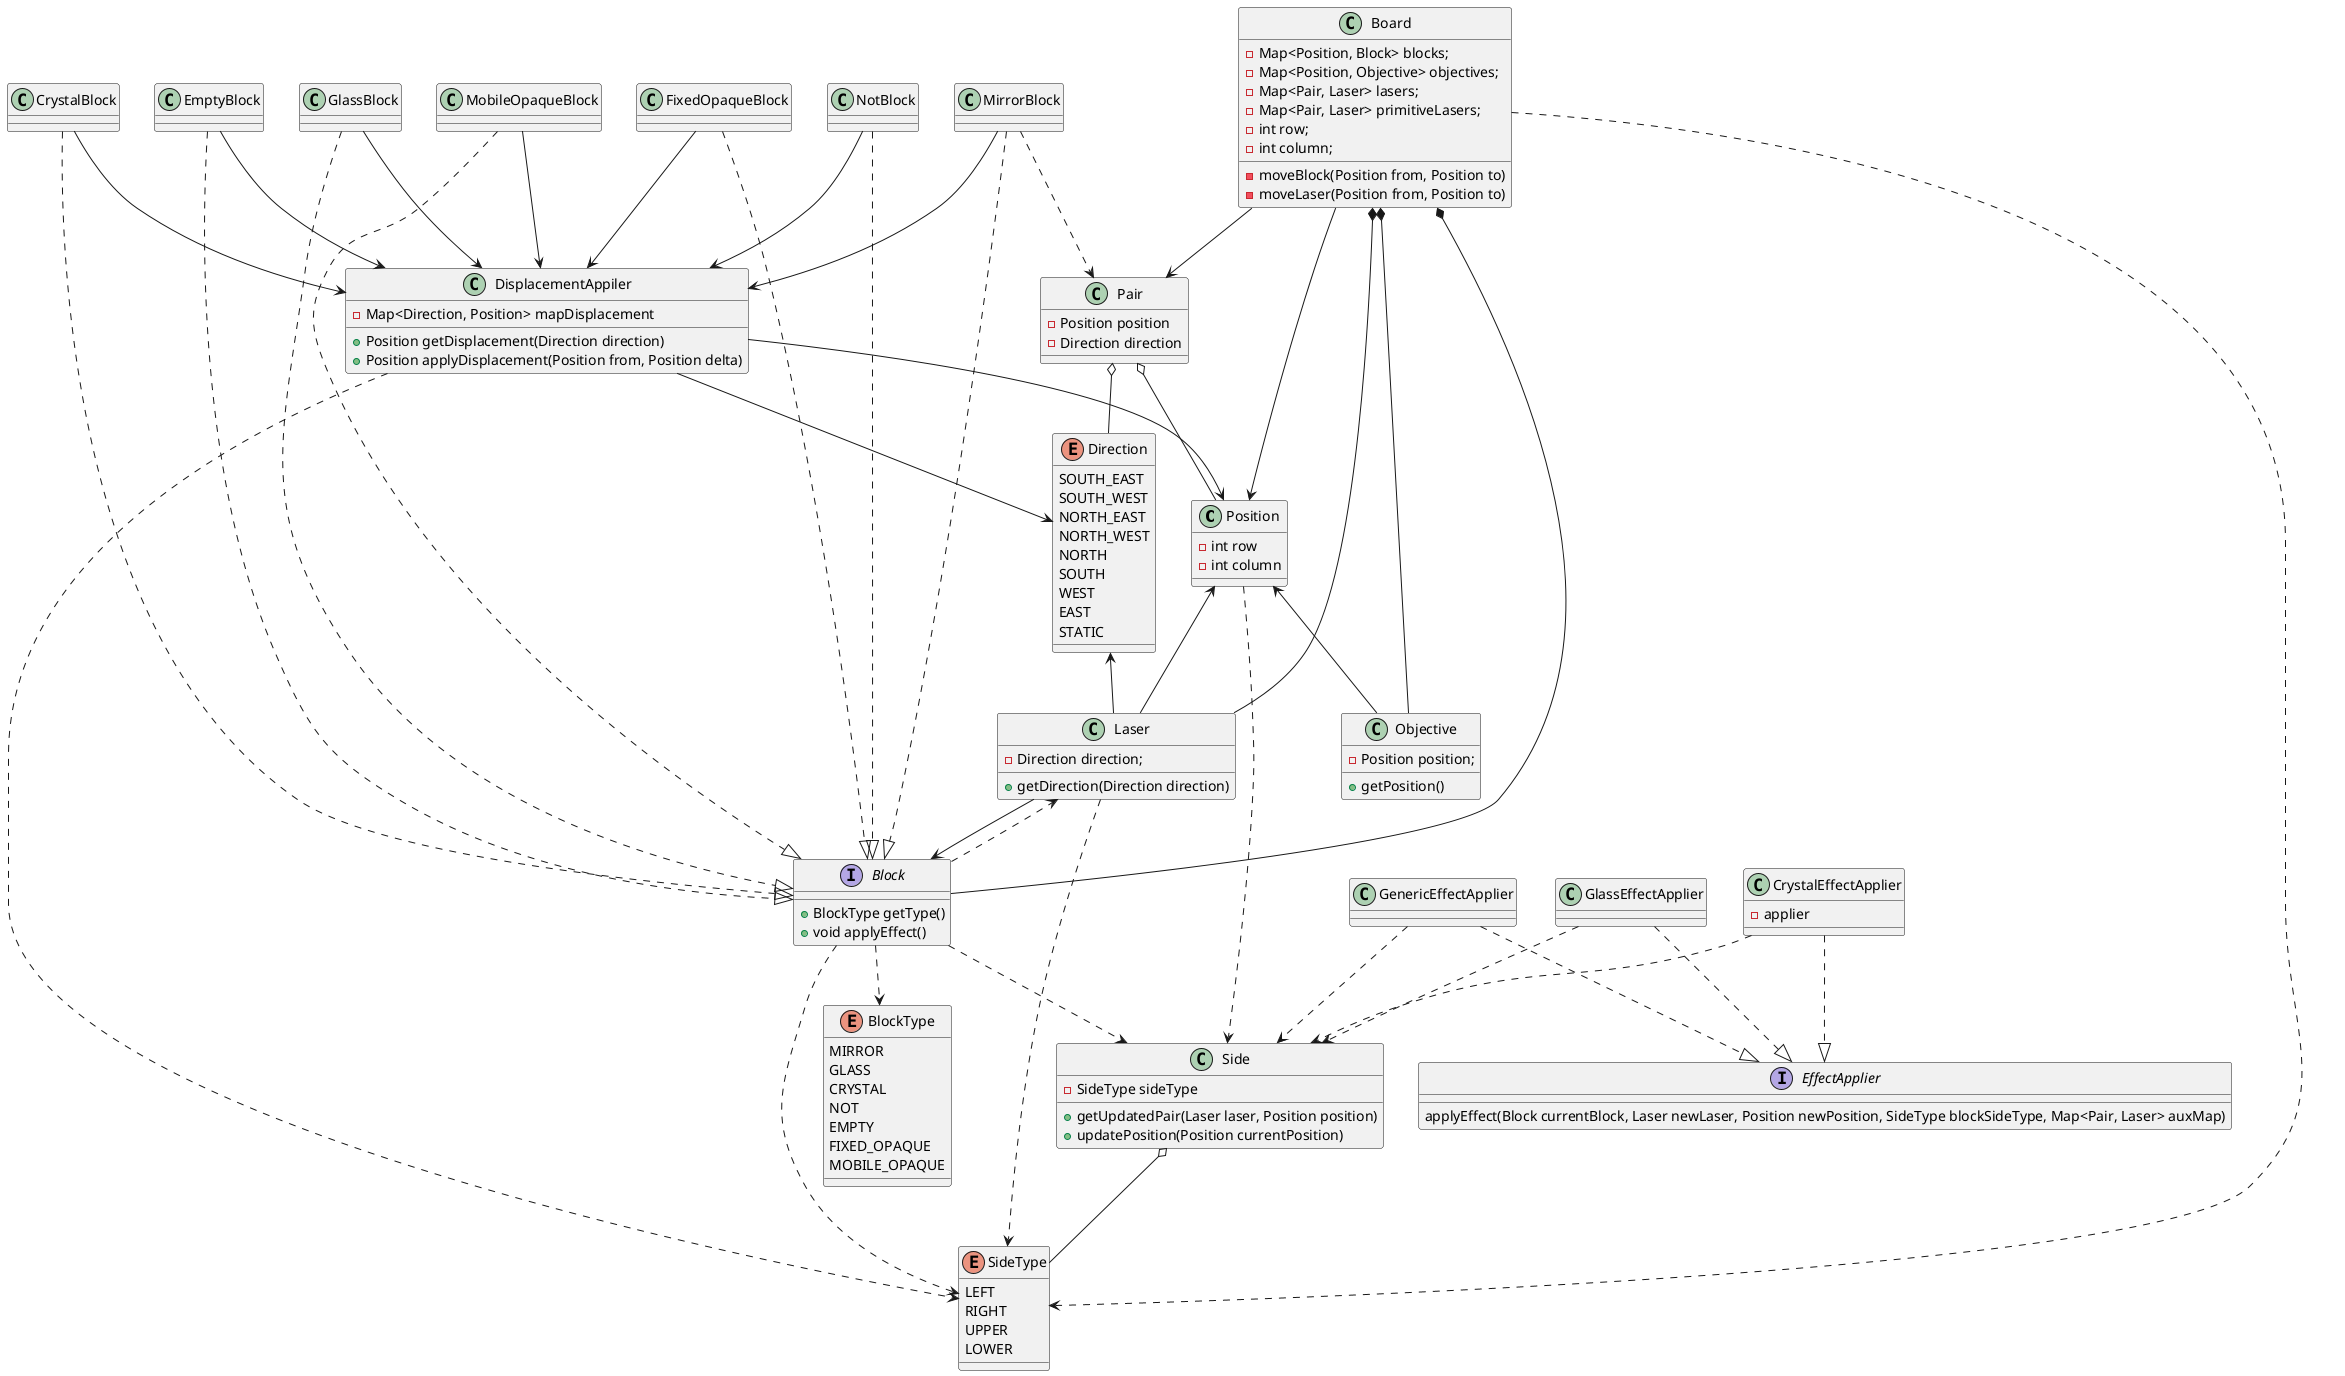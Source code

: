 @startuml

class Position {
    - int row
    - int column
}

enum Direction {
    SOUTH_EAST
    SOUTH_WEST
    NORTH_EAST
    NORTH_WEST
    NORTH
    SOUTH
    WEST
    EAST
    STATIC
}

class Board {
    - Map<Position, Block> blocks;
    - Map<Position, Objective> objectives;
    - Map<Pair, Laser> lasers;
    - Map<Pair, Laser> primitiveLasers;
    - int row;
    - int column;
    -moveBlock(Position from, Position to)
    -moveLaser(Position from, Position to)
}

enum BlockType {
    MIRROR
    GLASS
    CRYSTAL
    NOT
    EMPTY
    FIXED_OPAQUE
    MOBILE_OPAQUE
}

class Objective {
    - Position position;
    + getPosition()
}

class Laser {
    - Direction direction;
    + getDirection(Direction direction)
}

class DisplacementAppiler {
    - Map<Direction, Position> mapDisplacement
    + Position getDisplacement(Direction direction)
    + Position applyDisplacement(Position from, Position delta)
}

interface Block {
    + BlockType getType()
    + void applyEffect()
}

class Pair {
    - Position position
    - Direction direction
}

enum SideType {
    LEFT
    RIGHT
    UPPER
    LOWER
}

class Side {
    -SideType sideType
    +getUpdatedPair(Laser laser, Position position)
    +updatePosition(Position currentPosition)
}

class GenericEffectApplier {
}

interface EffectApplier {
  applyEffect(Block currentBlock, Laser newLaser, Position newPosition, SideType blockSideType, Map<Pair, Laser> auxMap)
}

class GlassEffectApplier {
}

class CrystalEffectApplier {
    -applier
}


CrystalEffectApplier ..|> EffectApplier
GlassEffectApplier ..|> EffectApplier
GenericEffectApplier ..|> EffectApplier

Block ..> Side
Pair o-- Position
Pair o-- Direction
Board --> Pair
Board *-- Objective
Board *-- Laser
Board *-- Block
Board --> Position
Position..> Side
MirrorBlock ..|> Block
CrystalBlock ..|> Block
EmptyBlock ..|> Block
GlassBlock ..|> Block
MobileOpaqueBlock ..|> Block
FixedOpaqueBlock ..|> Block
NotBlock ..|> Block
MirrorBlock ..> Pair
Position <-- Laser
Position <-- Objective
Side o-- SideType
Direction <-- Laser
GlassEffectApplier ..> Side
CrystalEffectApplier ..> Side
GenericEffectApplier ..> Side
Laser --> Block
Block ..> BlockType
MirrorBlock --> DisplacementAppiler
CrystalBlock --> DisplacementAppiler
EmptyBlock --> DisplacementAppiler
GlassBlock --> DisplacementAppiler
MobileOpaqueBlock --> DisplacementAppiler
FixedOpaqueBlock --> DisplacementAppiler
NotBlock --> DisplacementAppiler
Block ..> Laser
Laser ..> SideType
Board ..> SideType
Block ..> SideType
DisplacementAppiler ..> SideType
DisplacementAppiler --> Position
DisplacementAppiler --> Direction

@enduml

